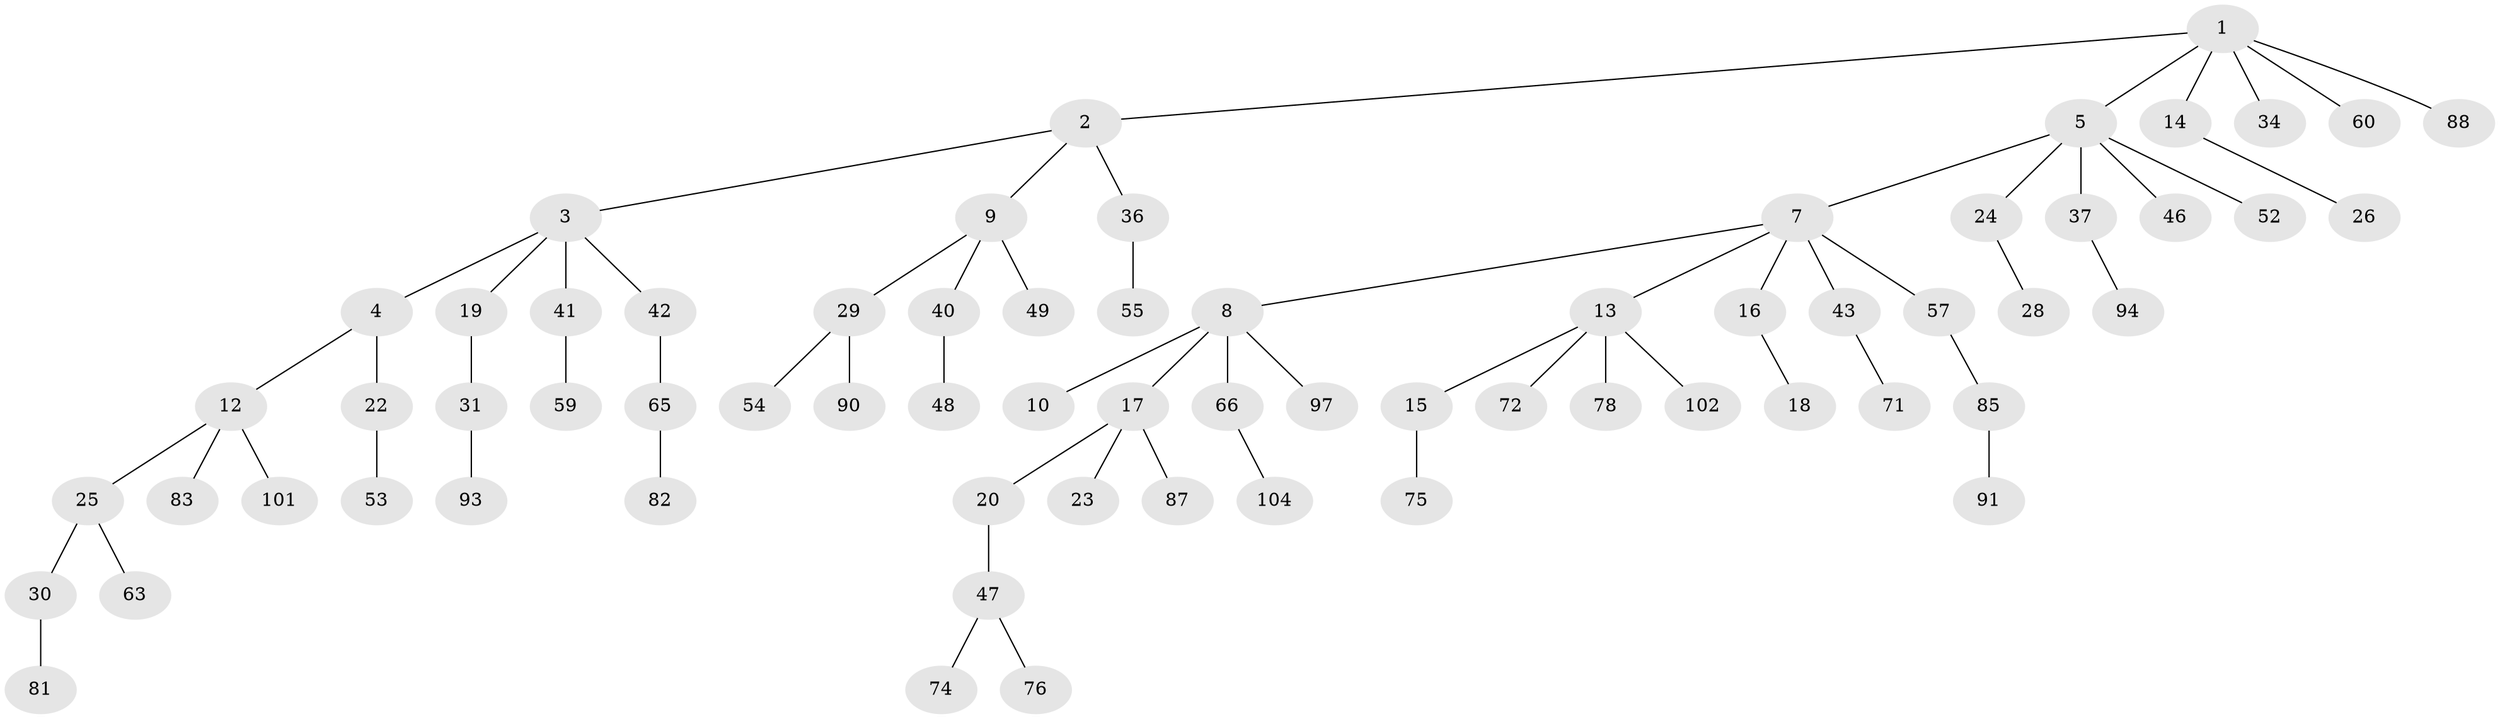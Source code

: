 // original degree distribution, {5: 0.038461538461538464, 4: 0.057692307692307696, 6: 0.009615384615384616, 2: 0.375, 7: 0.009615384615384616, 3: 0.08653846153846154, 1: 0.4230769230769231}
// Generated by graph-tools (version 1.1) at 2025/11/02/27/25 16:11:28]
// undirected, 68 vertices, 67 edges
graph export_dot {
graph [start="1"]
  node [color=gray90,style=filled];
  1 [super="+33"];
  2 [super="+92"];
  3 [super="+35"];
  4 [super="+39"];
  5 [super="+6"];
  7 [super="+51"];
  8 [super="+11"];
  9;
  10 [super="+21"];
  12 [super="+96"];
  13 [super="+64"];
  14 [super="+69"];
  15;
  16;
  17 [super="+61"];
  18 [super="+98"];
  19 [super="+27"];
  20 [super="+44"];
  22 [super="+86"];
  23;
  24;
  25 [super="+38"];
  26 [super="+89"];
  28 [super="+95"];
  29 [super="+32"];
  30 [super="+77"];
  31 [super="+50"];
  34;
  36 [super="+58"];
  37;
  40 [super="+84"];
  41 [super="+45"];
  42 [super="+62"];
  43;
  46 [super="+79"];
  47 [super="+56"];
  48 [super="+100"];
  49;
  52 [super="+68"];
  53;
  54;
  55 [super="+67"];
  57 [super="+70"];
  59;
  60;
  63;
  65;
  66 [super="+73"];
  71 [super="+103"];
  72;
  74;
  75;
  76;
  78 [super="+80"];
  81;
  82;
  83;
  85;
  87 [super="+99"];
  88;
  90;
  91;
  93;
  94;
  97;
  101;
  102;
  104;
  1 -- 2;
  1 -- 5;
  1 -- 14;
  1 -- 34;
  1 -- 88;
  1 -- 60;
  2 -- 3;
  2 -- 9;
  2 -- 36;
  3 -- 4;
  3 -- 19;
  3 -- 41;
  3 -- 42;
  4 -- 12;
  4 -- 22;
  5 -- 7;
  5 -- 24;
  5 -- 46;
  5 -- 52;
  5 -- 37;
  7 -- 8;
  7 -- 13;
  7 -- 16;
  7 -- 43;
  7 -- 57;
  8 -- 10;
  8 -- 17;
  8 -- 66;
  8 -- 97;
  9 -- 29;
  9 -- 40;
  9 -- 49;
  12 -- 25;
  12 -- 83;
  12 -- 101;
  13 -- 15;
  13 -- 78;
  13 -- 102;
  13 -- 72;
  14 -- 26;
  15 -- 75;
  16 -- 18;
  17 -- 20;
  17 -- 23;
  17 -- 87;
  19 -- 31;
  20 -- 47;
  22 -- 53;
  24 -- 28;
  25 -- 30;
  25 -- 63;
  29 -- 90;
  29 -- 54;
  30 -- 81;
  31 -- 93;
  36 -- 55;
  37 -- 94;
  40 -- 48;
  41 -- 59;
  42 -- 65;
  43 -- 71;
  47 -- 74;
  47 -- 76;
  57 -- 85;
  65 -- 82;
  66 -- 104;
  85 -- 91;
}
